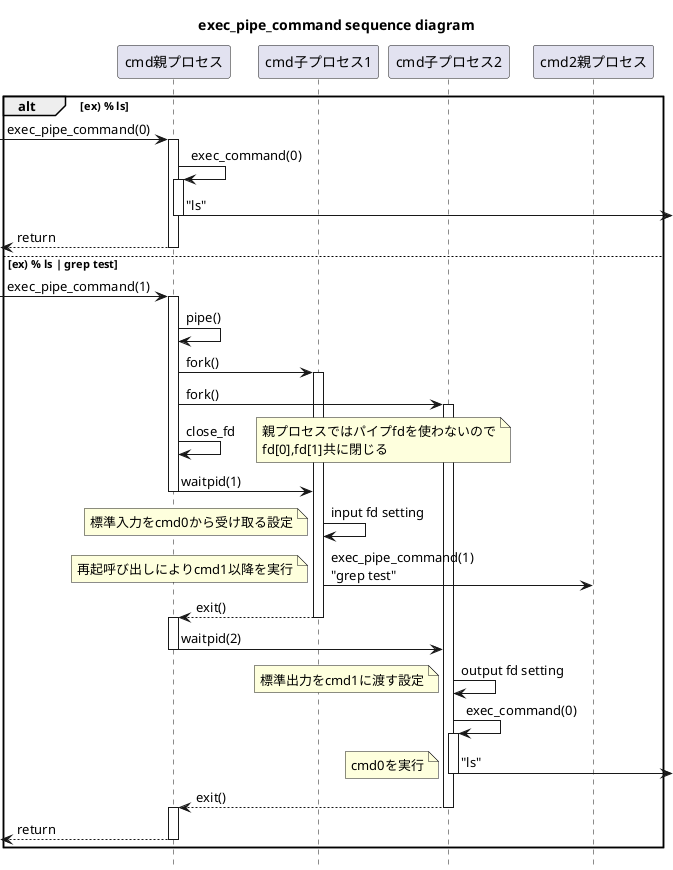 

@startuml
title exec_pipe_command sequence diagram
hide footbox

participant "cmd親プロセス" as Parent1
participant "cmd子プロセス1" as Child1
participant "cmd子プロセス2" as Child2
participant "cmd2親プロセス" as Parent2

alt ex) % ls
	[->Parent1 : exec_pipe_command(0)
	activate Parent1
	Parent1 -> Parent1 : exec_command(0)
	activate Parent1
	Parent1->] : "ls"
	deactivate Parent1
	[<--Parent1 : return
	deactivate Parent1
else ex) % ls | grep test
	[->Parent1 : exec_pipe_command(1)
	activate Parent1
	Parent1->Parent1 : pipe()
	Parent1->Child1 : fork()
	activate Child1
	Parent1->Child2 : fork()
	activate Child2
	Parent1->Parent1 : close_fd
	note right: 親プロセスではパイプfdを使わないので\nfd[0],fd[1]共に閉じる
	Parent1->Child1 : waitpid(1)
	deactivate Parent1
	Child1->Child1 : input fd setting
	note left: 標準入力をcmd0から受け取る設定
	Child1->Parent2 : exec_pipe_command(1)\n"grep test"
	note left: 再起呼び出しによりcmd1以降を実行
	Parent1<--Child1 : exit()
	deactivate Child1
	activate Parent1
	Parent1->Child2 : waitpid(2)
	deactivate Parent1
	Child2->Child2 : output fd setting
	note left: 標準出力をcmd1に渡す設定
	Child2->Child2 : exec_command(0)
	activate Child2
	Child2->] : "ls"
	deactivate Child2
	note left: cmd0を実行
	Parent1<--Child2 : exit()
	deactivate Child2
	activate Parent1
	[<--Parent1 : return
	deactivate Parent1
end


@enduml